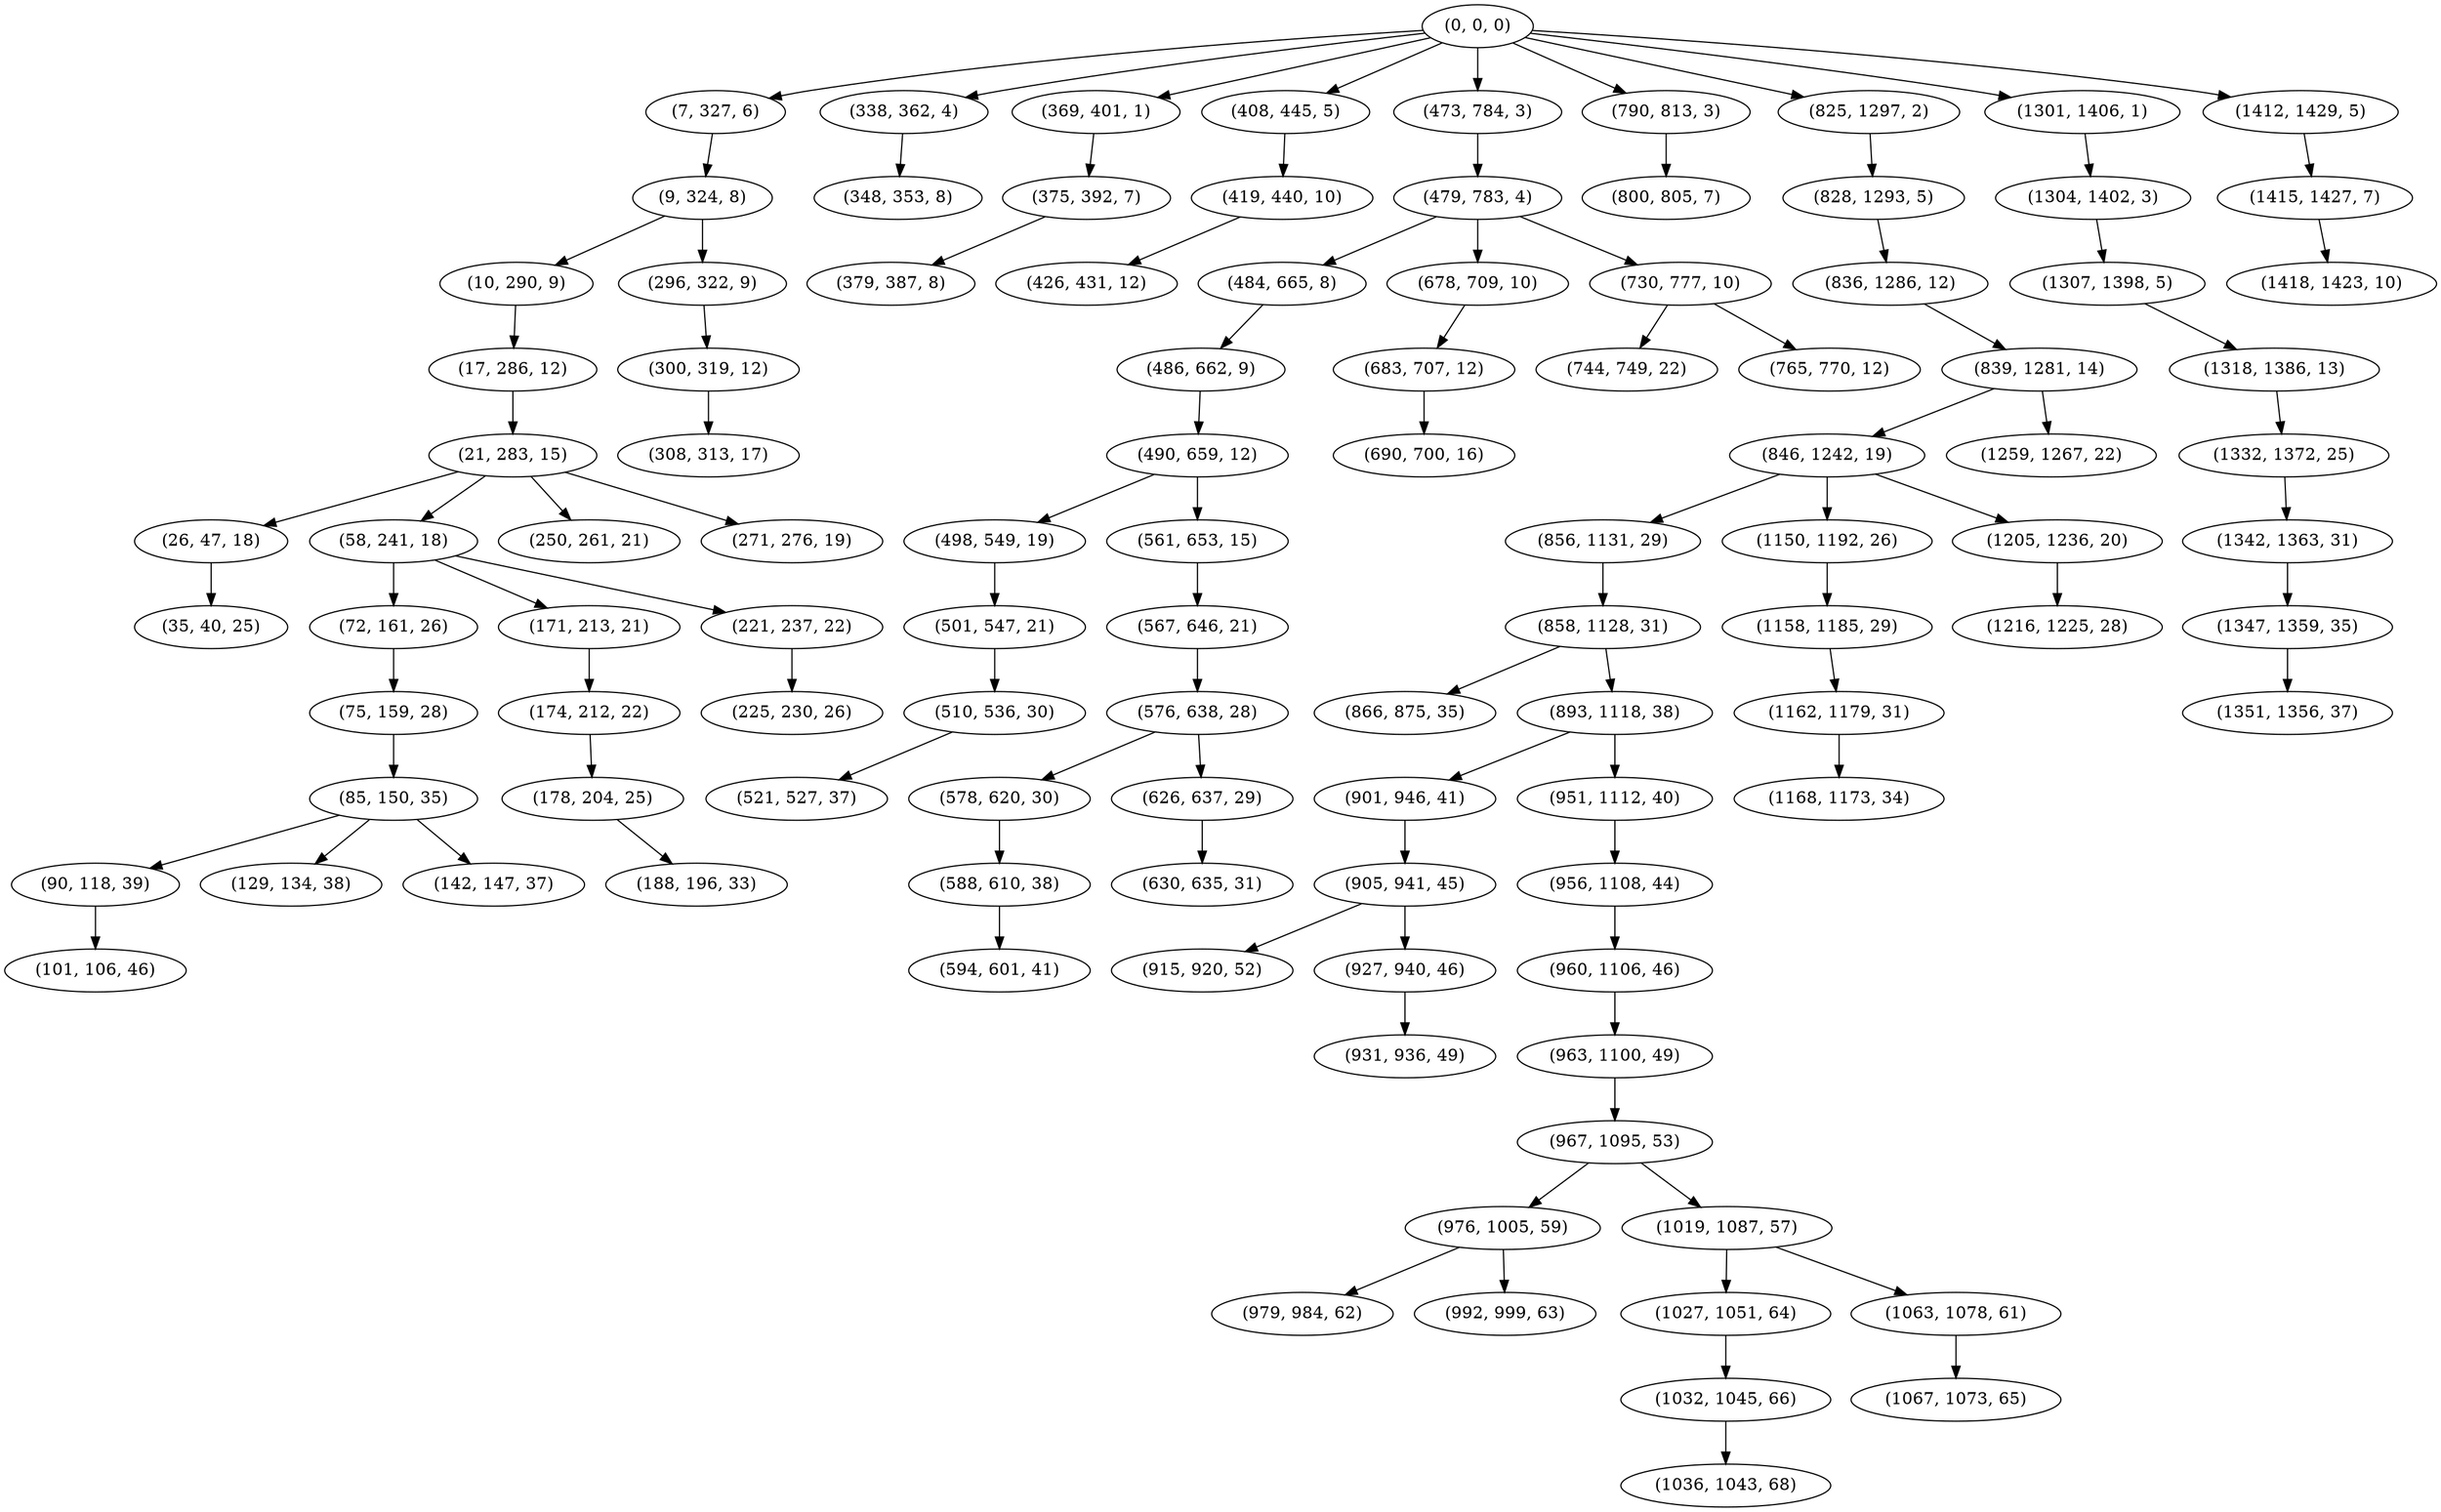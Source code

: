 digraph tree {
    "(0, 0, 0)";
    "(7, 327, 6)";
    "(9, 324, 8)";
    "(10, 290, 9)";
    "(17, 286, 12)";
    "(21, 283, 15)";
    "(26, 47, 18)";
    "(35, 40, 25)";
    "(58, 241, 18)";
    "(72, 161, 26)";
    "(75, 159, 28)";
    "(85, 150, 35)";
    "(90, 118, 39)";
    "(101, 106, 46)";
    "(129, 134, 38)";
    "(142, 147, 37)";
    "(171, 213, 21)";
    "(174, 212, 22)";
    "(178, 204, 25)";
    "(188, 196, 33)";
    "(221, 237, 22)";
    "(225, 230, 26)";
    "(250, 261, 21)";
    "(271, 276, 19)";
    "(296, 322, 9)";
    "(300, 319, 12)";
    "(308, 313, 17)";
    "(338, 362, 4)";
    "(348, 353, 8)";
    "(369, 401, 1)";
    "(375, 392, 7)";
    "(379, 387, 8)";
    "(408, 445, 5)";
    "(419, 440, 10)";
    "(426, 431, 12)";
    "(473, 784, 3)";
    "(479, 783, 4)";
    "(484, 665, 8)";
    "(486, 662, 9)";
    "(490, 659, 12)";
    "(498, 549, 19)";
    "(501, 547, 21)";
    "(510, 536, 30)";
    "(521, 527, 37)";
    "(561, 653, 15)";
    "(567, 646, 21)";
    "(576, 638, 28)";
    "(578, 620, 30)";
    "(588, 610, 38)";
    "(594, 601, 41)";
    "(626, 637, 29)";
    "(630, 635, 31)";
    "(678, 709, 10)";
    "(683, 707, 12)";
    "(690, 700, 16)";
    "(730, 777, 10)";
    "(744, 749, 22)";
    "(765, 770, 12)";
    "(790, 813, 3)";
    "(800, 805, 7)";
    "(825, 1297, 2)";
    "(828, 1293, 5)";
    "(836, 1286, 12)";
    "(839, 1281, 14)";
    "(846, 1242, 19)";
    "(856, 1131, 29)";
    "(858, 1128, 31)";
    "(866, 875, 35)";
    "(893, 1118, 38)";
    "(901, 946, 41)";
    "(905, 941, 45)";
    "(915, 920, 52)";
    "(927, 940, 46)";
    "(931, 936, 49)";
    "(951, 1112, 40)";
    "(956, 1108, 44)";
    "(960, 1106, 46)";
    "(963, 1100, 49)";
    "(967, 1095, 53)";
    "(976, 1005, 59)";
    "(979, 984, 62)";
    "(992, 999, 63)";
    "(1019, 1087, 57)";
    "(1027, 1051, 64)";
    "(1032, 1045, 66)";
    "(1036, 1043, 68)";
    "(1063, 1078, 61)";
    "(1067, 1073, 65)";
    "(1150, 1192, 26)";
    "(1158, 1185, 29)";
    "(1162, 1179, 31)";
    "(1168, 1173, 34)";
    "(1205, 1236, 20)";
    "(1216, 1225, 28)";
    "(1259, 1267, 22)";
    "(1301, 1406, 1)";
    "(1304, 1402, 3)";
    "(1307, 1398, 5)";
    "(1318, 1386, 13)";
    "(1332, 1372, 25)";
    "(1342, 1363, 31)";
    "(1347, 1359, 35)";
    "(1351, 1356, 37)";
    "(1412, 1429, 5)";
    "(1415, 1427, 7)";
    "(1418, 1423, 10)";
    "(0, 0, 0)" -> "(7, 327, 6)";
    "(0, 0, 0)" -> "(338, 362, 4)";
    "(0, 0, 0)" -> "(369, 401, 1)";
    "(0, 0, 0)" -> "(408, 445, 5)";
    "(0, 0, 0)" -> "(473, 784, 3)";
    "(0, 0, 0)" -> "(790, 813, 3)";
    "(0, 0, 0)" -> "(825, 1297, 2)";
    "(0, 0, 0)" -> "(1301, 1406, 1)";
    "(0, 0, 0)" -> "(1412, 1429, 5)";
    "(7, 327, 6)" -> "(9, 324, 8)";
    "(9, 324, 8)" -> "(10, 290, 9)";
    "(9, 324, 8)" -> "(296, 322, 9)";
    "(10, 290, 9)" -> "(17, 286, 12)";
    "(17, 286, 12)" -> "(21, 283, 15)";
    "(21, 283, 15)" -> "(26, 47, 18)";
    "(21, 283, 15)" -> "(58, 241, 18)";
    "(21, 283, 15)" -> "(250, 261, 21)";
    "(21, 283, 15)" -> "(271, 276, 19)";
    "(26, 47, 18)" -> "(35, 40, 25)";
    "(58, 241, 18)" -> "(72, 161, 26)";
    "(58, 241, 18)" -> "(171, 213, 21)";
    "(58, 241, 18)" -> "(221, 237, 22)";
    "(72, 161, 26)" -> "(75, 159, 28)";
    "(75, 159, 28)" -> "(85, 150, 35)";
    "(85, 150, 35)" -> "(90, 118, 39)";
    "(85, 150, 35)" -> "(129, 134, 38)";
    "(85, 150, 35)" -> "(142, 147, 37)";
    "(90, 118, 39)" -> "(101, 106, 46)";
    "(171, 213, 21)" -> "(174, 212, 22)";
    "(174, 212, 22)" -> "(178, 204, 25)";
    "(178, 204, 25)" -> "(188, 196, 33)";
    "(221, 237, 22)" -> "(225, 230, 26)";
    "(296, 322, 9)" -> "(300, 319, 12)";
    "(300, 319, 12)" -> "(308, 313, 17)";
    "(338, 362, 4)" -> "(348, 353, 8)";
    "(369, 401, 1)" -> "(375, 392, 7)";
    "(375, 392, 7)" -> "(379, 387, 8)";
    "(408, 445, 5)" -> "(419, 440, 10)";
    "(419, 440, 10)" -> "(426, 431, 12)";
    "(473, 784, 3)" -> "(479, 783, 4)";
    "(479, 783, 4)" -> "(484, 665, 8)";
    "(479, 783, 4)" -> "(678, 709, 10)";
    "(479, 783, 4)" -> "(730, 777, 10)";
    "(484, 665, 8)" -> "(486, 662, 9)";
    "(486, 662, 9)" -> "(490, 659, 12)";
    "(490, 659, 12)" -> "(498, 549, 19)";
    "(490, 659, 12)" -> "(561, 653, 15)";
    "(498, 549, 19)" -> "(501, 547, 21)";
    "(501, 547, 21)" -> "(510, 536, 30)";
    "(510, 536, 30)" -> "(521, 527, 37)";
    "(561, 653, 15)" -> "(567, 646, 21)";
    "(567, 646, 21)" -> "(576, 638, 28)";
    "(576, 638, 28)" -> "(578, 620, 30)";
    "(576, 638, 28)" -> "(626, 637, 29)";
    "(578, 620, 30)" -> "(588, 610, 38)";
    "(588, 610, 38)" -> "(594, 601, 41)";
    "(626, 637, 29)" -> "(630, 635, 31)";
    "(678, 709, 10)" -> "(683, 707, 12)";
    "(683, 707, 12)" -> "(690, 700, 16)";
    "(730, 777, 10)" -> "(744, 749, 22)";
    "(730, 777, 10)" -> "(765, 770, 12)";
    "(790, 813, 3)" -> "(800, 805, 7)";
    "(825, 1297, 2)" -> "(828, 1293, 5)";
    "(828, 1293, 5)" -> "(836, 1286, 12)";
    "(836, 1286, 12)" -> "(839, 1281, 14)";
    "(839, 1281, 14)" -> "(846, 1242, 19)";
    "(839, 1281, 14)" -> "(1259, 1267, 22)";
    "(846, 1242, 19)" -> "(856, 1131, 29)";
    "(846, 1242, 19)" -> "(1150, 1192, 26)";
    "(846, 1242, 19)" -> "(1205, 1236, 20)";
    "(856, 1131, 29)" -> "(858, 1128, 31)";
    "(858, 1128, 31)" -> "(866, 875, 35)";
    "(858, 1128, 31)" -> "(893, 1118, 38)";
    "(893, 1118, 38)" -> "(901, 946, 41)";
    "(893, 1118, 38)" -> "(951, 1112, 40)";
    "(901, 946, 41)" -> "(905, 941, 45)";
    "(905, 941, 45)" -> "(915, 920, 52)";
    "(905, 941, 45)" -> "(927, 940, 46)";
    "(927, 940, 46)" -> "(931, 936, 49)";
    "(951, 1112, 40)" -> "(956, 1108, 44)";
    "(956, 1108, 44)" -> "(960, 1106, 46)";
    "(960, 1106, 46)" -> "(963, 1100, 49)";
    "(963, 1100, 49)" -> "(967, 1095, 53)";
    "(967, 1095, 53)" -> "(976, 1005, 59)";
    "(967, 1095, 53)" -> "(1019, 1087, 57)";
    "(976, 1005, 59)" -> "(979, 984, 62)";
    "(976, 1005, 59)" -> "(992, 999, 63)";
    "(1019, 1087, 57)" -> "(1027, 1051, 64)";
    "(1019, 1087, 57)" -> "(1063, 1078, 61)";
    "(1027, 1051, 64)" -> "(1032, 1045, 66)";
    "(1032, 1045, 66)" -> "(1036, 1043, 68)";
    "(1063, 1078, 61)" -> "(1067, 1073, 65)";
    "(1150, 1192, 26)" -> "(1158, 1185, 29)";
    "(1158, 1185, 29)" -> "(1162, 1179, 31)";
    "(1162, 1179, 31)" -> "(1168, 1173, 34)";
    "(1205, 1236, 20)" -> "(1216, 1225, 28)";
    "(1301, 1406, 1)" -> "(1304, 1402, 3)";
    "(1304, 1402, 3)" -> "(1307, 1398, 5)";
    "(1307, 1398, 5)" -> "(1318, 1386, 13)";
    "(1318, 1386, 13)" -> "(1332, 1372, 25)";
    "(1332, 1372, 25)" -> "(1342, 1363, 31)";
    "(1342, 1363, 31)" -> "(1347, 1359, 35)";
    "(1347, 1359, 35)" -> "(1351, 1356, 37)";
    "(1412, 1429, 5)" -> "(1415, 1427, 7)";
    "(1415, 1427, 7)" -> "(1418, 1423, 10)";
}
